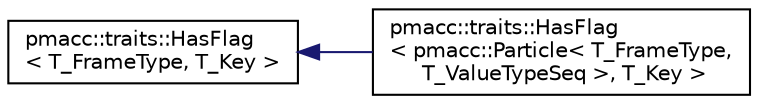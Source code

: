 digraph "Graphical Class Hierarchy"
{
 // LATEX_PDF_SIZE
  edge [fontname="Helvetica",fontsize="10",labelfontname="Helvetica",labelfontsize="10"];
  node [fontname="Helvetica",fontsize="10",shape=record];
  rankdir="LR";
  Node0 [label="pmacc::traits::HasFlag\l\< T_FrameType, T_Key \>",height=0.2,width=0.4,color="black", fillcolor="white", style="filled",URL="$structpmacc_1_1traits_1_1_has_flag.html",tooltip=" "];
  Node0 -> Node1 [dir="back",color="midnightblue",fontsize="10",style="solid",fontname="Helvetica"];
  Node1 [label="pmacc::traits::HasFlag\l\< pmacc::Particle\< T_FrameType,\l T_ValueTypeSeq \>, T_Key \>",height=0.2,width=0.4,color="black", fillcolor="white", style="filled",URL="$structpmacc_1_1traits_1_1_has_flag_3_01pmacc_1_1_particle_3_01_t___frame_type_00_01_t___value_type_seq_01_4_00_01_t___key_01_4.html",tooltip=" "];
}
